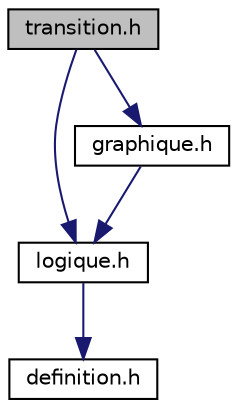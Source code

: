 digraph "transition.h"
{
 // LATEX_PDF_SIZE
  edge [fontname="Helvetica",fontsize="10",labelfontname="Helvetica",labelfontsize="10"];
  node [fontname="Helvetica",fontsize="10",shape=record];
  Node1 [label="transition.h",height=0.2,width=0.4,color="black", fillcolor="grey75", style="filled", fontcolor="black",tooltip="Header regroupant toutes les fonctions appelant des fonctions graphique et logique."];
  Node1 -> Node2 [color="midnightblue",fontsize="10",style="solid",fontname="Helvetica"];
  Node2 [label="logique.h",height=0.2,width=0.4,color="black", fillcolor="white", style="filled",URL="$logique_8h.html",tooltip="Header du module logique."];
  Node2 -> Node3 [color="midnightblue",fontsize="10",style="solid",fontname="Helvetica"];
  Node3 [label="definition.h",height=0.2,width=0.4,color="black", fillcolor="white", style="filled",URL="$definition_8h.html",tooltip="Header regroupant toutes les constantes utiles au programme."];
  Node1 -> Node4 [color="midnightblue",fontsize="10",style="solid",fontname="Helvetica"];
  Node4 [label="graphique.h",height=0.2,width=0.4,color="black", fillcolor="white", style="filled",URL="$graphique_8h.html",tooltip="Header du module graphique."];
  Node4 -> Node2 [color="midnightblue",fontsize="10",style="solid",fontname="Helvetica"];
}
